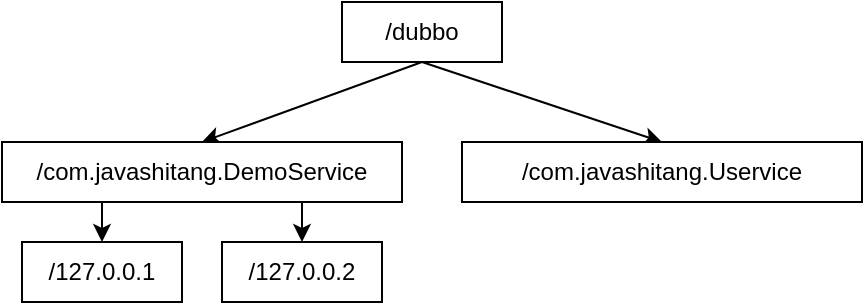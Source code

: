 <mxfile version="15.8.4" type="device"><diagram id="HayBqqHGLFLNvaw_Y0eb" name="第 1 页"><mxGraphModel dx="2253" dy="860" grid="1" gridSize="10" guides="1" tooltips="1" connect="1" arrows="1" fold="1" page="1" pageScale="1" pageWidth="827" pageHeight="1169" math="0" shadow="0"><root><mxCell id="0"/><mxCell id="1" parent="0"/><mxCell id="plVlsT2adUgAd7MQmsk0-9" style="rounded=0;orthogonalLoop=1;jettySize=auto;html=1;exitX=0.5;exitY=1;exitDx=0;exitDy=0;entryX=0.5;entryY=0;entryDx=0;entryDy=0;" edge="1" parent="1" source="plVlsT2adUgAd7MQmsk0-1" target="plVlsT2adUgAd7MQmsk0-2"><mxGeometry relative="1" as="geometry"/></mxCell><mxCell id="plVlsT2adUgAd7MQmsk0-10" style="edgeStyle=none;rounded=0;orthogonalLoop=1;jettySize=auto;html=1;exitX=0.5;exitY=1;exitDx=0;exitDy=0;entryX=0.5;entryY=0;entryDx=0;entryDy=0;" edge="1" parent="1" source="plVlsT2adUgAd7MQmsk0-1" target="plVlsT2adUgAd7MQmsk0-7"><mxGeometry relative="1" as="geometry"/></mxCell><mxCell id="plVlsT2adUgAd7MQmsk0-1" value="/dubbo" style="rounded=0;whiteSpace=wrap;html=1;" vertex="1" parent="1"><mxGeometry x="160" y="90" width="80" height="30" as="geometry"/></mxCell><mxCell id="plVlsT2adUgAd7MQmsk0-11" style="edgeStyle=none;rounded=0;orthogonalLoop=1;jettySize=auto;html=1;exitX=0.25;exitY=1;exitDx=0;exitDy=0;entryX=0.5;entryY=0;entryDx=0;entryDy=0;" edge="1" parent="1" source="plVlsT2adUgAd7MQmsk0-2" target="plVlsT2adUgAd7MQmsk0-3"><mxGeometry relative="1" as="geometry"/></mxCell><mxCell id="plVlsT2adUgAd7MQmsk0-12" style="edgeStyle=none;rounded=0;orthogonalLoop=1;jettySize=auto;html=1;exitX=0.75;exitY=1;exitDx=0;exitDy=0;entryX=0.5;entryY=0;entryDx=0;entryDy=0;" edge="1" parent="1" source="plVlsT2adUgAd7MQmsk0-2" target="plVlsT2adUgAd7MQmsk0-4"><mxGeometry relative="1" as="geometry"/></mxCell><mxCell id="plVlsT2adUgAd7MQmsk0-2" value="/com.javashitang.DemoService" style="rounded=0;whiteSpace=wrap;html=1;" vertex="1" parent="1"><mxGeometry x="-10" y="160" width="200" height="30" as="geometry"/></mxCell><mxCell id="plVlsT2adUgAd7MQmsk0-3" value="/127.0.0.1" style="rounded=0;whiteSpace=wrap;html=1;" vertex="1" parent="1"><mxGeometry y="210" width="80" height="30" as="geometry"/></mxCell><mxCell id="plVlsT2adUgAd7MQmsk0-4" value="/127.0.0.2" style="rounded=0;whiteSpace=wrap;html=1;" vertex="1" parent="1"><mxGeometry x="100" y="210" width="80" height="30" as="geometry"/></mxCell><mxCell id="plVlsT2adUgAd7MQmsk0-7" value="/com.javashitang.Uservice" style="rounded=0;whiteSpace=wrap;html=1;" vertex="1" parent="1"><mxGeometry x="220" y="160" width="200" height="30" as="geometry"/></mxCell></root></mxGraphModel></diagram></mxfile>